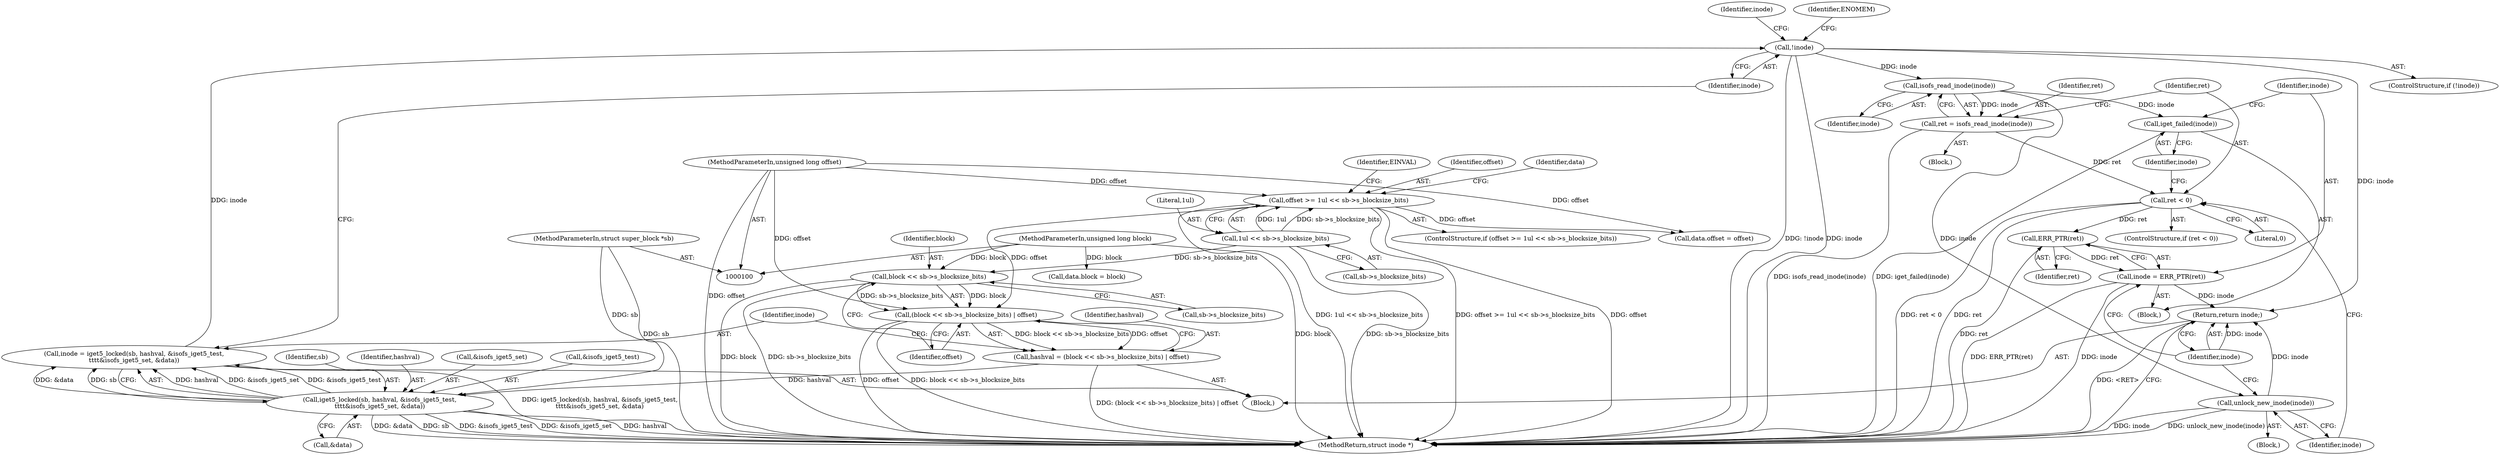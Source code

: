 digraph "1_linux_410dd3cf4c9b36f27ed4542ee18b1af5e68645a4@API" {
"1000167" [label="(Call,isofs_read_inode(inode))"];
"1000152" [label="(Call,!inode)"];
"1000140" [label="(Call,inode = iget5_locked(sb, hashval, &isofs_iget5_test,\n\t\t\t\t&isofs_iget5_set, &data))"];
"1000142" [label="(Call,iget5_locked(sb, hashval, &isofs_iget5_test,\n\t\t\t\t&isofs_iget5_set, &data))"];
"1000101" [label="(MethodParameterIn,struct super_block *sb)"];
"1000131" [label="(Call,hashval = (block << sb->s_blocksize_bits) | offset)"];
"1000133" [label="(Call,(block << sb->s_blocksize_bits) | offset)"];
"1000134" [label="(Call,block << sb->s_blocksize_bits)"];
"1000102" [label="(MethodParameterIn,unsigned long block)"];
"1000112" [label="(Call,1ul << sb->s_blocksize_bits)"];
"1000103" [label="(MethodParameterIn,unsigned long offset)"];
"1000110" [label="(Call,offset >= 1ul << sb->s_blocksize_bits)"];
"1000165" [label="(Call,ret = isofs_read_inode(inode))"];
"1000170" [label="(Call,ret < 0)"];
"1000178" [label="(Call,ERR_PTR(ret))"];
"1000176" [label="(Call,inode = ERR_PTR(ret))"];
"1000184" [label="(Return,return inode;)"];
"1000174" [label="(Call,iget_failed(inode))"];
"1000182" [label="(Call,unlock_new_inode(inode))"];
"1000151" [label="(ControlStructure,if (!inode))"];
"1000109" [label="(ControlStructure,if (offset >= 1ul << sb->s_blocksize_bits))"];
"1000143" [label="(Identifier,sb)"];
"1000186" [label="(MethodReturn,struct inode *)"];
"1000175" [label="(Identifier,inode)"];
"1000141" [label="(Identifier,inode)"];
"1000142" [label="(Call,iget5_locked(sb, hashval, &isofs_iget5_test,\n\t\t\t\t&isofs_iget5_set, &data))"];
"1000161" [label="(Identifier,inode)"];
"1000181" [label="(Block,)"];
"1000184" [label="(Return,return inode;)"];
"1000176" [label="(Call,inode = ERR_PTR(ret))"];
"1000169" [label="(ControlStructure,if (ret < 0))"];
"1000136" [label="(Call,sb->s_blocksize_bits)"];
"1000133" [label="(Call,(block << sb->s_blocksize_bits) | offset)"];
"1000166" [label="(Identifier,ret)"];
"1000139" [label="(Identifier,offset)"];
"1000121" [label="(Call,data.block = block)"];
"1000183" [label="(Identifier,inode)"];
"1000140" [label="(Call,inode = iget5_locked(sb, hashval, &isofs_iget5_test,\n\t\t\t\t&isofs_iget5_set, &data))"];
"1000110" [label="(Call,offset >= 1ul << sb->s_blocksize_bits)"];
"1000144" [label="(Identifier,hashval)"];
"1000131" [label="(Call,hashval = (block << sb->s_blocksize_bits) | offset)"];
"1000153" [label="(Identifier,inode)"];
"1000134" [label="(Call,block << sb->s_blocksize_bits)"];
"1000120" [label="(Identifier,EINVAL)"];
"1000103" [label="(MethodParameterIn,unsigned long offset)"];
"1000102" [label="(MethodParameterIn,unsigned long block)"];
"1000177" [label="(Identifier,inode)"];
"1000111" [label="(Identifier,offset)"];
"1000174" [label="(Call,iget_failed(inode))"];
"1000135" [label="(Identifier,block)"];
"1000112" [label="(Call,1ul << sb->s_blocksize_bits)"];
"1000114" [label="(Call,sb->s_blocksize_bits)"];
"1000165" [label="(Call,ret = isofs_read_inode(inode))"];
"1000171" [label="(Identifier,ret)"];
"1000185" [label="(Identifier,inode)"];
"1000157" [label="(Identifier,ENOMEM)"];
"1000182" [label="(Call,unlock_new_inode(inode))"];
"1000173" [label="(Block,)"];
"1000167" [label="(Call,isofs_read_inode(inode))"];
"1000104" [label="(Block,)"];
"1000147" [label="(Call,&isofs_iget5_set)"];
"1000179" [label="(Identifier,ret)"];
"1000145" [label="(Call,&isofs_iget5_test)"];
"1000152" [label="(Call,!inode)"];
"1000101" [label="(MethodParameterIn,struct super_block *sb)"];
"1000126" [label="(Call,data.offset = offset)"];
"1000170" [label="(Call,ret < 0)"];
"1000113" [label="(Literal,1ul)"];
"1000178" [label="(Call,ERR_PTR(ret))"];
"1000123" [label="(Identifier,data)"];
"1000149" [label="(Call,&data)"];
"1000168" [label="(Identifier,inode)"];
"1000132" [label="(Identifier,hashval)"];
"1000164" [label="(Block,)"];
"1000172" [label="(Literal,0)"];
"1000167" -> "1000165"  [label="AST: "];
"1000167" -> "1000168"  [label="CFG: "];
"1000168" -> "1000167"  [label="AST: "];
"1000165" -> "1000167"  [label="CFG: "];
"1000167" -> "1000165"  [label="DDG: inode"];
"1000152" -> "1000167"  [label="DDG: inode"];
"1000167" -> "1000174"  [label="DDG: inode"];
"1000167" -> "1000182"  [label="DDG: inode"];
"1000152" -> "1000151"  [label="AST: "];
"1000152" -> "1000153"  [label="CFG: "];
"1000153" -> "1000152"  [label="AST: "];
"1000157" -> "1000152"  [label="CFG: "];
"1000161" -> "1000152"  [label="CFG: "];
"1000152" -> "1000186"  [label="DDG: !inode"];
"1000152" -> "1000186"  [label="DDG: inode"];
"1000140" -> "1000152"  [label="DDG: inode"];
"1000152" -> "1000184"  [label="DDG: inode"];
"1000140" -> "1000104"  [label="AST: "];
"1000140" -> "1000142"  [label="CFG: "];
"1000141" -> "1000140"  [label="AST: "];
"1000142" -> "1000140"  [label="AST: "];
"1000153" -> "1000140"  [label="CFG: "];
"1000140" -> "1000186"  [label="DDG: iget5_locked(sb, hashval, &isofs_iget5_test,\n\t\t\t\t&isofs_iget5_set, &data)"];
"1000142" -> "1000140"  [label="DDG: hashval"];
"1000142" -> "1000140"  [label="DDG: &isofs_iget5_set"];
"1000142" -> "1000140"  [label="DDG: &isofs_iget5_test"];
"1000142" -> "1000140"  [label="DDG: &data"];
"1000142" -> "1000140"  [label="DDG: sb"];
"1000142" -> "1000149"  [label="CFG: "];
"1000143" -> "1000142"  [label="AST: "];
"1000144" -> "1000142"  [label="AST: "];
"1000145" -> "1000142"  [label="AST: "];
"1000147" -> "1000142"  [label="AST: "];
"1000149" -> "1000142"  [label="AST: "];
"1000142" -> "1000186"  [label="DDG: hashval"];
"1000142" -> "1000186"  [label="DDG: &data"];
"1000142" -> "1000186"  [label="DDG: sb"];
"1000142" -> "1000186"  [label="DDG: &isofs_iget5_test"];
"1000142" -> "1000186"  [label="DDG: &isofs_iget5_set"];
"1000101" -> "1000142"  [label="DDG: sb"];
"1000131" -> "1000142"  [label="DDG: hashval"];
"1000101" -> "1000100"  [label="AST: "];
"1000101" -> "1000186"  [label="DDG: sb"];
"1000131" -> "1000104"  [label="AST: "];
"1000131" -> "1000133"  [label="CFG: "];
"1000132" -> "1000131"  [label="AST: "];
"1000133" -> "1000131"  [label="AST: "];
"1000141" -> "1000131"  [label="CFG: "];
"1000131" -> "1000186"  [label="DDG: (block << sb->s_blocksize_bits) | offset"];
"1000133" -> "1000131"  [label="DDG: block << sb->s_blocksize_bits"];
"1000133" -> "1000131"  [label="DDG: offset"];
"1000133" -> "1000139"  [label="CFG: "];
"1000134" -> "1000133"  [label="AST: "];
"1000139" -> "1000133"  [label="AST: "];
"1000133" -> "1000186"  [label="DDG: offset"];
"1000133" -> "1000186"  [label="DDG: block << sb->s_blocksize_bits"];
"1000134" -> "1000133"  [label="DDG: block"];
"1000134" -> "1000133"  [label="DDG: sb->s_blocksize_bits"];
"1000103" -> "1000133"  [label="DDG: offset"];
"1000110" -> "1000133"  [label="DDG: offset"];
"1000134" -> "1000136"  [label="CFG: "];
"1000135" -> "1000134"  [label="AST: "];
"1000136" -> "1000134"  [label="AST: "];
"1000139" -> "1000134"  [label="CFG: "];
"1000134" -> "1000186"  [label="DDG: block"];
"1000134" -> "1000186"  [label="DDG: sb->s_blocksize_bits"];
"1000102" -> "1000134"  [label="DDG: block"];
"1000112" -> "1000134"  [label="DDG: sb->s_blocksize_bits"];
"1000102" -> "1000100"  [label="AST: "];
"1000102" -> "1000186"  [label="DDG: block"];
"1000102" -> "1000121"  [label="DDG: block"];
"1000112" -> "1000110"  [label="AST: "];
"1000112" -> "1000114"  [label="CFG: "];
"1000113" -> "1000112"  [label="AST: "];
"1000114" -> "1000112"  [label="AST: "];
"1000110" -> "1000112"  [label="CFG: "];
"1000112" -> "1000186"  [label="DDG: sb->s_blocksize_bits"];
"1000112" -> "1000110"  [label="DDG: 1ul"];
"1000112" -> "1000110"  [label="DDG: sb->s_blocksize_bits"];
"1000103" -> "1000100"  [label="AST: "];
"1000103" -> "1000186"  [label="DDG: offset"];
"1000103" -> "1000110"  [label="DDG: offset"];
"1000103" -> "1000126"  [label="DDG: offset"];
"1000110" -> "1000109"  [label="AST: "];
"1000111" -> "1000110"  [label="AST: "];
"1000120" -> "1000110"  [label="CFG: "];
"1000123" -> "1000110"  [label="CFG: "];
"1000110" -> "1000186"  [label="DDG: 1ul << sb->s_blocksize_bits"];
"1000110" -> "1000186"  [label="DDG: offset >= 1ul << sb->s_blocksize_bits"];
"1000110" -> "1000186"  [label="DDG: offset"];
"1000110" -> "1000126"  [label="DDG: offset"];
"1000165" -> "1000164"  [label="AST: "];
"1000166" -> "1000165"  [label="AST: "];
"1000171" -> "1000165"  [label="CFG: "];
"1000165" -> "1000186"  [label="DDG: isofs_read_inode(inode)"];
"1000165" -> "1000170"  [label="DDG: ret"];
"1000170" -> "1000169"  [label="AST: "];
"1000170" -> "1000172"  [label="CFG: "];
"1000171" -> "1000170"  [label="AST: "];
"1000172" -> "1000170"  [label="AST: "];
"1000175" -> "1000170"  [label="CFG: "];
"1000183" -> "1000170"  [label="CFG: "];
"1000170" -> "1000186"  [label="DDG: ret"];
"1000170" -> "1000186"  [label="DDG: ret < 0"];
"1000170" -> "1000178"  [label="DDG: ret"];
"1000178" -> "1000176"  [label="AST: "];
"1000178" -> "1000179"  [label="CFG: "];
"1000179" -> "1000178"  [label="AST: "];
"1000176" -> "1000178"  [label="CFG: "];
"1000178" -> "1000186"  [label="DDG: ret"];
"1000178" -> "1000176"  [label="DDG: ret"];
"1000176" -> "1000173"  [label="AST: "];
"1000177" -> "1000176"  [label="AST: "];
"1000185" -> "1000176"  [label="CFG: "];
"1000176" -> "1000186"  [label="DDG: ERR_PTR(ret)"];
"1000176" -> "1000186"  [label="DDG: inode"];
"1000176" -> "1000184"  [label="DDG: inode"];
"1000184" -> "1000104"  [label="AST: "];
"1000184" -> "1000185"  [label="CFG: "];
"1000185" -> "1000184"  [label="AST: "];
"1000186" -> "1000184"  [label="CFG: "];
"1000184" -> "1000186"  [label="DDG: <RET>"];
"1000185" -> "1000184"  [label="DDG: inode"];
"1000182" -> "1000184"  [label="DDG: inode"];
"1000174" -> "1000173"  [label="AST: "];
"1000174" -> "1000175"  [label="CFG: "];
"1000175" -> "1000174"  [label="AST: "];
"1000177" -> "1000174"  [label="CFG: "];
"1000174" -> "1000186"  [label="DDG: iget_failed(inode)"];
"1000182" -> "1000181"  [label="AST: "];
"1000182" -> "1000183"  [label="CFG: "];
"1000183" -> "1000182"  [label="AST: "];
"1000185" -> "1000182"  [label="CFG: "];
"1000182" -> "1000186"  [label="DDG: unlock_new_inode(inode)"];
"1000182" -> "1000186"  [label="DDG: inode"];
}
